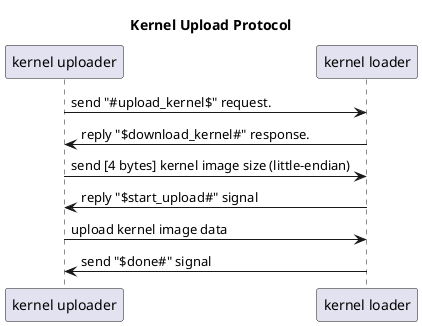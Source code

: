 @startuml protocol

title Kernel Upload Protocol

participant "kernel uploader"
participant "kernel loader"

"kernel uploader" -> "kernel loader": send "#upload_kernel$" request.
"kernel loader" -> "kernel uploader": reply "$download_kernel#" response.
"kernel uploader" -> "kernel loader": send [4 bytes] kernel image size (little-endian)
"kernel loader" -> "kernel uploader": reply "$start_upload#" signal
"kernel uploader" -> "kernel loader": upload kernel image data
"kernel loader" -> "kernel uploader": send "$done#" signal

@enduml